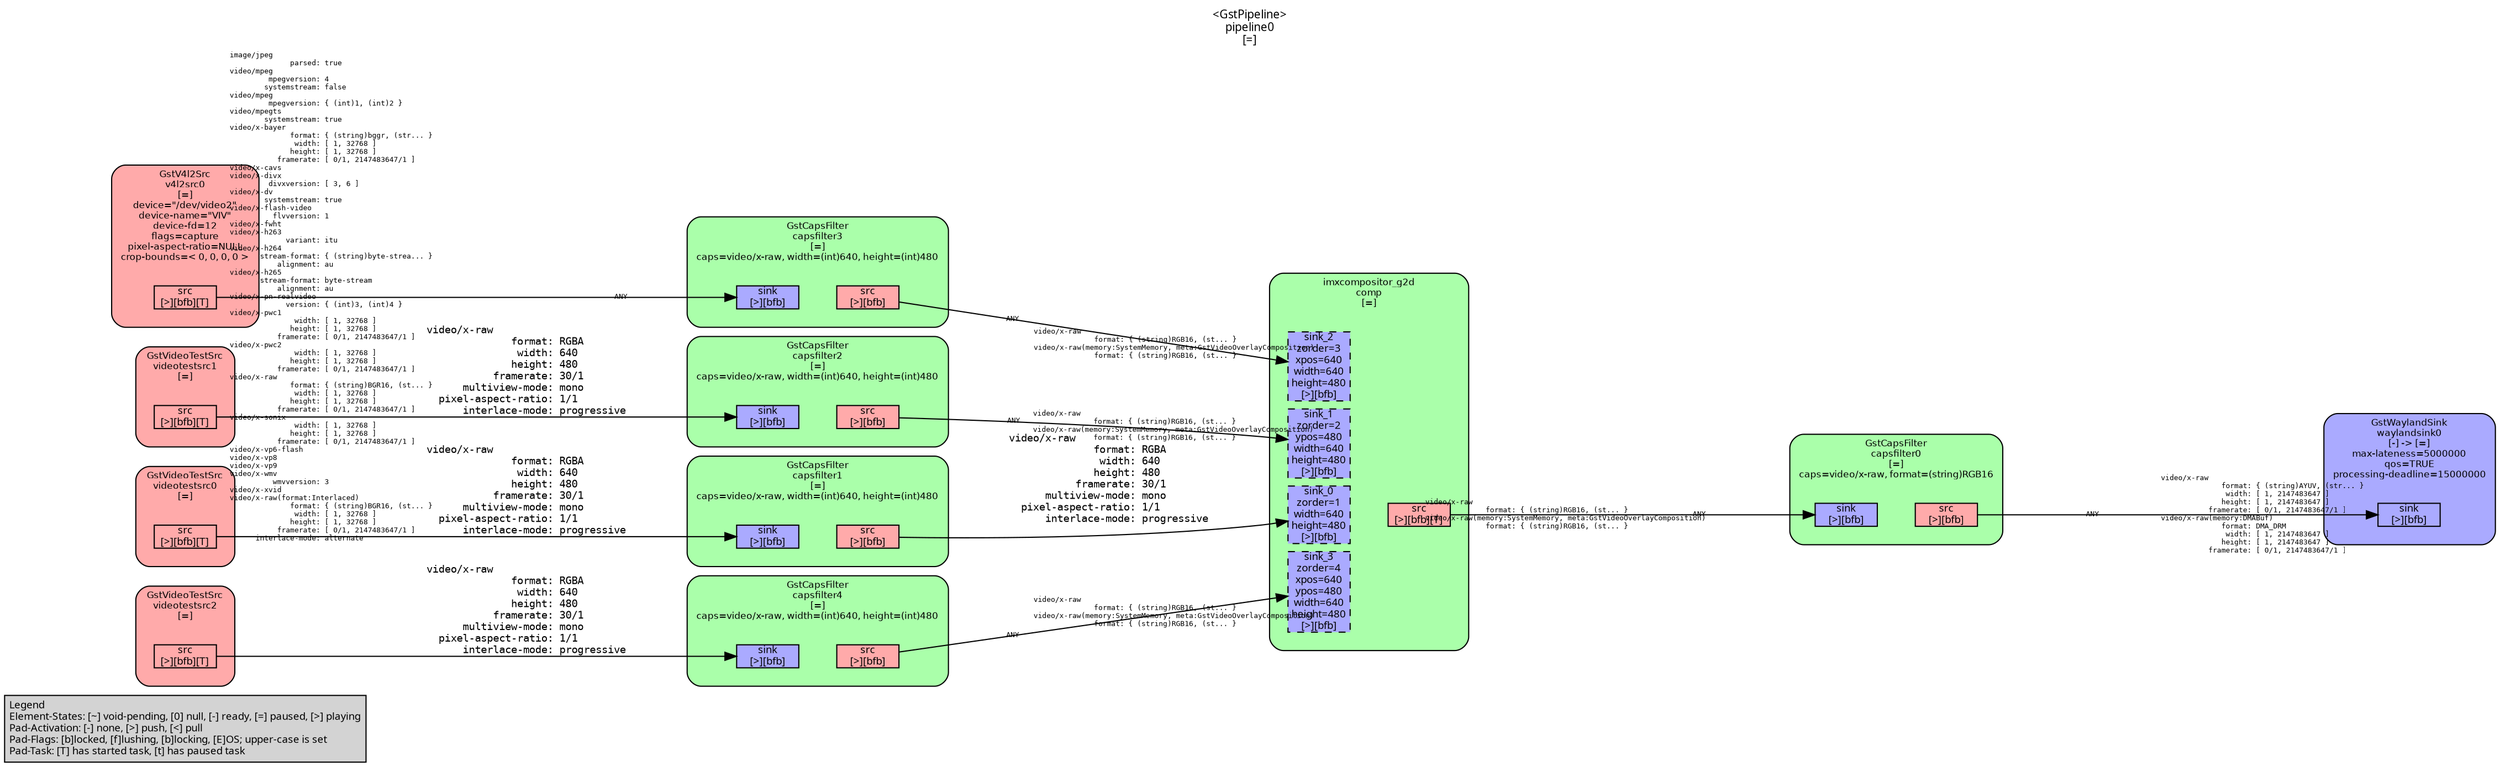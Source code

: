 digraph pipeline {
  rankdir=LR;
  fontname="sans";
  fontsize="10";
  labelloc=t;
  nodesep=.1;
  ranksep=.2;
  label="<GstPipeline>\npipeline0\n[=]";
  node [style="filled,rounded", shape=box, fontsize="9", fontname="sans", margin="0.0,0.0"];
  edge [labelfontsize="6", fontsize="9", fontname="monospace"];
  
  legend [
    pos="0,0!",
    margin="0.05,0.05",
    style="filled",
    label="Legend\lElement-States: [~] void-pending, [0] null, [-] ready, [=] paused, [>] playing\lPad-Activation: [-] none, [>] push, [<] pull\lPad-Flags: [b]locked, [f]lushing, [b]locking, [E]OS; upper-case is set\lPad-Task: [T] has started task, [t] has paused task\l",
  ];
  subgraph cluster_capsfilter4_0xaaaaca696280 {
    fontname="Bitstream Vera Sans";
    fontsize="8";
    style="filled,rounded";
    color=black;
    label="GstCapsFilter\ncapsfilter4\n[=]\ncaps=video/x-raw, width=(int)640, height=(int)480";
    subgraph cluster_capsfilter4_0xaaaaca696280_sink {
      label="";
      style="invis";
      capsfilter4_0xaaaaca696280_sink_0xaaaaca696530 [color=black, fillcolor="#aaaaff", label="sink\n[>][bfb]", height="0.2", style="filled,solid"];
    }

    subgraph cluster_capsfilter4_0xaaaaca696280_src {
      label="";
      style="invis";
      capsfilter4_0xaaaaca696280_src_0xaaaaca696ba0 [color=black, fillcolor="#ffaaaa", label="src\n[>][bfb]", height="0.2", style="filled,solid"];
    }

    capsfilter4_0xaaaaca696280_sink_0xaaaaca696530 -> capsfilter4_0xaaaaca696280_src_0xaaaaca696ba0 [style="invis"];
    fillcolor="#aaffaa";
  }

  capsfilter4_0xaaaaca696280_src_0xaaaaca696ba0 -> comp_0xaaaaca4ea540_sink_3_0xaaaaca6d1af0 [labeldistance="10", labelangle="0", label="                                                  ", taillabel="ANY", headlabel="video/x-raw\l              format: { (string)RGB16, (st... }\lvideo/x-raw(memory:SystemMemory, meta:GstVideoOverlayComposition)\l              format: { (string)RGB16, (st... }\l"]
  subgraph cluster_capsfilter3_0xaaaaca6d0590 {
    fontname="Bitstream Vera Sans";
    fontsize="8";
    style="filled,rounded";
    color=black;
    label="GstCapsFilter\ncapsfilter3\n[=]\ncaps=video/x-raw, width=(int)640, height=(int)480";
    subgraph cluster_capsfilter3_0xaaaaca6d0590_sink {
      label="";
      style="invis";
      capsfilter3_0xaaaaca6d0590_sink_0xaaaaca695b30 [color=black, fillcolor="#aaaaff", label="sink\n[>][bfb]", height="0.2", style="filled,solid"];
    }

    subgraph cluster_capsfilter3_0xaaaaca6d0590_src {
      label="";
      style="invis";
      capsfilter3_0xaaaaca6d0590_src_0xaaaaca695e90 [color=black, fillcolor="#ffaaaa", label="src\n[>][bfb]", height="0.2", style="filled,solid"];
    }

    capsfilter3_0xaaaaca6d0590_sink_0xaaaaca695b30 -> capsfilter3_0xaaaaca6d0590_src_0xaaaaca695e90 [style="invis"];
    fillcolor="#aaffaa";
  }

  capsfilter3_0xaaaaca6d0590_src_0xaaaaca695e90 -> comp_0xaaaaca4ea540_sink_2_0xaaaaca6d1020 [labeldistance="10", labelangle="0", label="                                                  ", taillabel="ANY", headlabel="video/x-raw\l              format: { (string)RGB16, (st... }\lvideo/x-raw(memory:SystemMemory, meta:GstVideoOverlayComposition)\l              format: { (string)RGB16, (st... }\l"]
  subgraph cluster_capsfilter2_0xaaaaca697130 {
    fontname="Bitstream Vera Sans";
    fontsize="8";
    style="filled,rounded";
    color=black;
    label="GstCapsFilter\ncapsfilter2\n[=]\ncaps=video/x-raw, width=(int)640, height=(int)480";
    subgraph cluster_capsfilter2_0xaaaaca697130_sink {
      label="";
      style="invis";
      capsfilter2_0xaaaaca697130_sink_0xaaaaca697470 [color=black, fillcolor="#aaaaff", label="sink\n[>][bfb]", height="0.2", style="filled,solid"];
    }

    subgraph cluster_capsfilter2_0xaaaaca697130_src {
      label="";
      style="invis";
      capsfilter2_0xaaaaca697130_src_0xaaaaca6957d0 [color=black, fillcolor="#ffaaaa", label="src\n[>][bfb]", height="0.2", style="filled,solid"];
    }

    capsfilter2_0xaaaaca697130_sink_0xaaaaca697470 -> capsfilter2_0xaaaaca697130_src_0xaaaaca6957d0 [style="invis"];
    fillcolor="#aaffaa";
  }

  capsfilter2_0xaaaaca697130_src_0xaaaaca6957d0 -> comp_0xaaaaca4ea540_sink_1_0xaaaaca697e80 [labeldistance="10", labelangle="0", label="                                                  ", taillabel="ANY", headlabel="video/x-raw\l              format: { (string)RGB16, (st... }\lvideo/x-raw(memory:SystemMemory, meta:GstVideoOverlayComposition)\l              format: { (string)RGB16, (st... }\l"]
  subgraph cluster_capsfilter1_0xaaaaca687540 {
    fontname="Bitstream Vera Sans";
    fontsize="8";
    style="filled,rounded";
    color=black;
    label="GstCapsFilter\ncapsfilter1\n[=]\ncaps=video/x-raw, width=(int)640, height=(int)480";
    subgraph cluster_capsfilter1_0xaaaaca687540_sink {
      label="";
      style="invis";
      capsfilter1_0xaaaaca687540_sink_0xaaaaca606010 [color=black, fillcolor="#aaaaff", label="sink\n[>][bfb]", height="0.2", style="filled,solid"];
    }

    subgraph cluster_capsfilter1_0xaaaaca687540_src {
      label="";
      style="invis";
      capsfilter1_0xaaaaca687540_src_0xaaaaca6bec80 [color=black, fillcolor="#ffaaaa", label="src\n[>][bfb]", height="0.2", style="filled,solid"];
    }

    capsfilter1_0xaaaaca687540_sink_0xaaaaca606010 -> capsfilter1_0xaaaaca687540_src_0xaaaaca6bec80 [style="invis"];
    fillcolor="#aaffaa";
  }

  capsfilter1_0xaaaaca687540_src_0xaaaaca6bec80 -> comp_0xaaaaca4ea540_sink_0_0xaaaaca2b23b0 [label="video/x-raw\l              format: RGBA\l               width: 640\l              height: 480\l           framerate: 30/1\l      multiview-mode: mono\l  pixel-aspect-ratio: 1/1\l      interlace-mode: progressive\l"]
  subgraph cluster_capsfilter0_0xaaaaca687d10 {
    fontname="Bitstream Vera Sans";
    fontsize="8";
    style="filled,rounded";
    color=black;
    label="GstCapsFilter\ncapsfilter0\n[=]\ncaps=video/x-raw, format=(string)RGB16";
    subgraph cluster_capsfilter0_0xaaaaca687d10_sink {
      label="";
      style="invis";
      capsfilter0_0xaaaaca687d10_sink_0xaaaaca691ad0 [color=black, fillcolor="#aaaaff", label="sink\n[>][bfb]", height="0.2", style="filled,solid"];
    }

    subgraph cluster_capsfilter0_0xaaaaca687d10_src {
      label="";
      style="invis";
      capsfilter0_0xaaaaca687d10_src_0xaaaaca6c5220 [color=black, fillcolor="#ffaaaa", label="src\n[>][bfb]", height="0.2", style="filled,solid"];
    }

    capsfilter0_0xaaaaca687d10_sink_0xaaaaca691ad0 -> capsfilter0_0xaaaaca687d10_src_0xaaaaca6c5220 [style="invis"];
    fillcolor="#aaffaa";
  }

  capsfilter0_0xaaaaca687d10_src_0xaaaaca6c5220 -> waylandsink0_0xaaaaca65d3e0_sink_0xaaaaca65d910 [labeldistance="10", labelangle="0", label="                                                  ", taillabel="ANY", headlabel="video/x-raw\l              format: { (string)AYUV, (str... }\l               width: [ 1, 2147483647 ]\l              height: [ 1, 2147483647 ]\l           framerate: [ 0/1, 2147483647/1 ]\lvideo/x-raw(memory:DMABuf)\l              format: DMA_DRM\l               width: [ 1, 2147483647 ]\l              height: [ 1, 2147483647 ]\l           framerate: [ 0/1, 2147483647/1 ]\l"]
  subgraph cluster_videotestsrc2_0xaaaaca6c0ab0 {
    fontname="Bitstream Vera Sans";
    fontsize="8";
    style="filled,rounded";
    color=black;
    label="GstVideoTestSrc\nvideotestsrc2\n[=]";
    subgraph cluster_videotestsrc2_0xaaaaca6c0ab0_src {
      label="";
      style="invis";
      videotestsrc2_0xaaaaca6c0ab0_src_0xaaaaca6ce050 [color=black, fillcolor="#ffaaaa", label="src\n[>][bfb][T]", height="0.2", style="filled,solid"];
    }

    fillcolor="#ffaaaa";
  }

  videotestsrc2_0xaaaaca6c0ab0_src_0xaaaaca6ce050 -> capsfilter4_0xaaaaca696280_sink_0xaaaaca696530 [label="video/x-raw\l              format: RGBA\l               width: 640\l              height: 480\l           framerate: 30/1\l      multiview-mode: mono\l  pixel-aspect-ratio: 1/1\l      interlace-mode: progressive\l"]
  subgraph cluster_v4l2src0_0xaaaaca6c2cd0 {
    fontname="Bitstream Vera Sans";
    fontsize="8";
    style="filled,rounded";
    color=black;
    label="GstV4l2Src\nv4l2src0\n[=]\ndevice=\"/dev/video2\"\ndevice-name=\"VIV\"\ndevice-fd=12\nflags=capture\npixel-aspect-ratio=NULL\ncrop-bounds=< 0, 0, 0, 0 >";
    subgraph cluster_v4l2src0_0xaaaaca6c2cd0_src {
      label="";
      style="invis";
      v4l2src0_0xaaaaca6c2cd0_src_0xaaaaca68ad80 [color=black, fillcolor="#ffaaaa", label="src\n[>][bfb][T]", height="0.2", style="filled,solid"];
    }

    fillcolor="#ffaaaa";
  }

  v4l2src0_0xaaaaca6c2cd0_src_0xaaaaca68ad80 -> capsfilter3_0xaaaaca6d0590_sink_0xaaaaca695b30 [labeldistance="10", labelangle="0", label="                                                  ", taillabel="image/jpeg\l              parsed: true\lvideo/mpeg\l         mpegversion: 4\l        systemstream: false\lvideo/mpeg\l         mpegversion: { (int)1, (int)2 }\lvideo/mpegts\l        systemstream: true\lvideo/x-bayer\l              format: { (string)bggr, (str... }\l               width: [ 1, 32768 ]\l              height: [ 1, 32768 ]\l           framerate: [ 0/1, 2147483647/1 ]\lvideo/x-cavs\lvideo/x-divx\l         divxversion: [ 3, 6 ]\lvideo/x-dv\l        systemstream: true\lvideo/x-flash-video\l          flvversion: 1\lvideo/x-fwht\lvideo/x-h263\l             variant: itu\lvideo/x-h264\l       stream-format: { (string)byte-strea... }\l           alignment: au\lvideo/x-h265\l       stream-format: byte-stream\l           alignment: au\lvideo/x-pn-realvideo\l             version: { (int)3, (int)4 }\lvideo/x-pwc1\l               width: [ 1, 32768 ]\l              height: [ 1, 32768 ]\l           framerate: [ 0/1, 2147483647/1 ]\lvideo/x-pwc2\l               width: [ 1, 32768 ]\l              height: [ 1, 32768 ]\l           framerate: [ 0/1, 2147483647/1 ]\lvideo/x-raw\l              format: { (string)BGR16, (st... }\l               width: [ 1, 32768 ]\l              height: [ 1, 32768 ]\l           framerate: [ 0/1, 2147483647/1 ]\lvideo/x-sonix\l               width: [ 1, 32768 ]\l              height: [ 1, 32768 ]\l           framerate: [ 0/1, 2147483647/1 ]\lvideo/x-vp6-flash\lvideo/x-vp8\lvideo/x-vp9\lvideo/x-wmv\l          wmvversion: 3\lvideo/x-xvid\lvideo/x-raw(format:Interlaced)\l              format: { (string)BGR16, (st... }\l               width: [ 1, 32768 ]\l              height: [ 1, 32768 ]\l           framerate: [ 0/1, 2147483647/1 ]\l      interlace-mode: alternate\l", headlabel="ANY"]
  subgraph cluster_videotestsrc1_0xaaaaca6831c0 {
    fontname="Bitstream Vera Sans";
    fontsize="8";
    style="filled,rounded";
    color=black;
    label="GstVideoTestSrc\nvideotestsrc1\n[=]";
    subgraph cluster_videotestsrc1_0xaaaaca6831c0_src {
      label="";
      style="invis";
      videotestsrc1_0xaaaaca6831c0_src_0xaaaaca683640 [color=black, fillcolor="#ffaaaa", label="src\n[>][bfb][T]", height="0.2", style="filled,solid"];
    }

    fillcolor="#ffaaaa";
  }

  videotestsrc1_0xaaaaca6831c0_src_0xaaaaca683640 -> capsfilter2_0xaaaaca697130_sink_0xaaaaca697470 [label="video/x-raw\l              format: RGBA\l               width: 640\l              height: 480\l           framerate: 30/1\l      multiview-mode: mono\l  pixel-aspect-ratio: 1/1\l      interlace-mode: progressive\l"]
  subgraph cluster_videotestsrc0_0xaaaaca3193c0 {
    fontname="Bitstream Vera Sans";
    fontsize="8";
    style="filled,rounded";
    color=black;
    label="GstVideoTestSrc\nvideotestsrc0\n[=]";
    subgraph cluster_videotestsrc0_0xaaaaca3193c0_src {
      label="";
      style="invis";
      videotestsrc0_0xaaaaca3193c0_src_0xaaaaca2b7da0 [color=black, fillcolor="#ffaaaa", label="src\n[>][bfb][T]", height="0.2", style="filled,solid"];
    }

    fillcolor="#ffaaaa";
  }

  videotestsrc0_0xaaaaca3193c0_src_0xaaaaca2b7da0 -> capsfilter1_0xaaaaca687540_sink_0xaaaaca606010 [label="video/x-raw\l              format: RGBA\l               width: 640\l              height: 480\l           framerate: 30/1\l      multiview-mode: mono\l  pixel-aspect-ratio: 1/1\l      interlace-mode: progressive\l"]
  subgraph cluster_waylandsink0_0xaaaaca65d3e0 {
    fontname="Bitstream Vera Sans";
    fontsize="8";
    style="filled,rounded";
    color=black;
    label="GstWaylandSink\nwaylandsink0\n[-] -> [=]\nmax-lateness=5000000\nqos=TRUE\nprocessing-deadline=15000000";
    subgraph cluster_waylandsink0_0xaaaaca65d3e0_sink {
      label="";
      style="invis";
      waylandsink0_0xaaaaca65d3e0_sink_0xaaaaca65d910 [color=black, fillcolor="#aaaaff", label="sink\n[>][bfb]", height="0.2", style="filled,solid"];
    }

    fillcolor="#aaaaff";
  }

  subgraph cluster_comp_0xaaaaca4ea540 {
    fontname="Bitstream Vera Sans";
    fontsize="8";
    style="filled,rounded";
    color=black;
    label="imxcompositor_g2d\ncomp\n[=]";
    subgraph cluster_comp_0xaaaaca4ea540_sink {
      label="";
      style="invis";
      comp_0xaaaaca4ea540_sink_0_0xaaaaca2b23b0 [color=black, fillcolor="#aaaaff", label="sink_0\nzorder=1\nwidth=640\nheight=480\n[>][bfb]", height="0.2", style="filled,dashed"];
      comp_0xaaaaca4ea540_sink_1_0xaaaaca697e80 [color=black, fillcolor="#aaaaff", label="sink_1\nzorder=2\nypos=480\nwidth=640\nheight=480\n[>][bfb]", height="0.2", style="filled,dashed"];
      comp_0xaaaaca4ea540_sink_2_0xaaaaca6d1020 [color=black, fillcolor="#aaaaff", label="sink_2\nzorder=3\nxpos=640\nwidth=640\nheight=480\n[>][bfb]", height="0.2", style="filled,dashed"];
      comp_0xaaaaca4ea540_sink_3_0xaaaaca6d1af0 [color=black, fillcolor="#aaaaff", label="sink_3\nzorder=4\nxpos=640\nypos=480\nwidth=640\nheight=480\n[>][bfb]", height="0.2", style="filled,dashed"];
    }

    subgraph cluster_comp_0xaaaaca4ea540_src {
      label="";
      style="invis";
      comp_0xaaaaca4ea540_src_0xaaaaca4eaa30 [color=black, fillcolor="#ffaaaa", label="src\n[>][bfb][T]", height="0.2", style="filled,solid"];
    }

    comp_0xaaaaca4ea540_sink_0_0xaaaaca2b23b0 -> comp_0xaaaaca4ea540_src_0xaaaaca4eaa30 [style="invis"];
    fillcolor="#aaffaa";
  }

  comp_0xaaaaca4ea540_src_0xaaaaca4eaa30 -> capsfilter0_0xaaaaca687d10_sink_0xaaaaca691ad0 [labeldistance="10", labelangle="0", label="                                                  ", taillabel="video/x-raw\l              format: { (string)RGB16, (st... }\lvideo/x-raw(memory:SystemMemory, meta:GstVideoOverlayComposition)\l              format: { (string)RGB16, (st... }\l", headlabel="ANY"]
}
